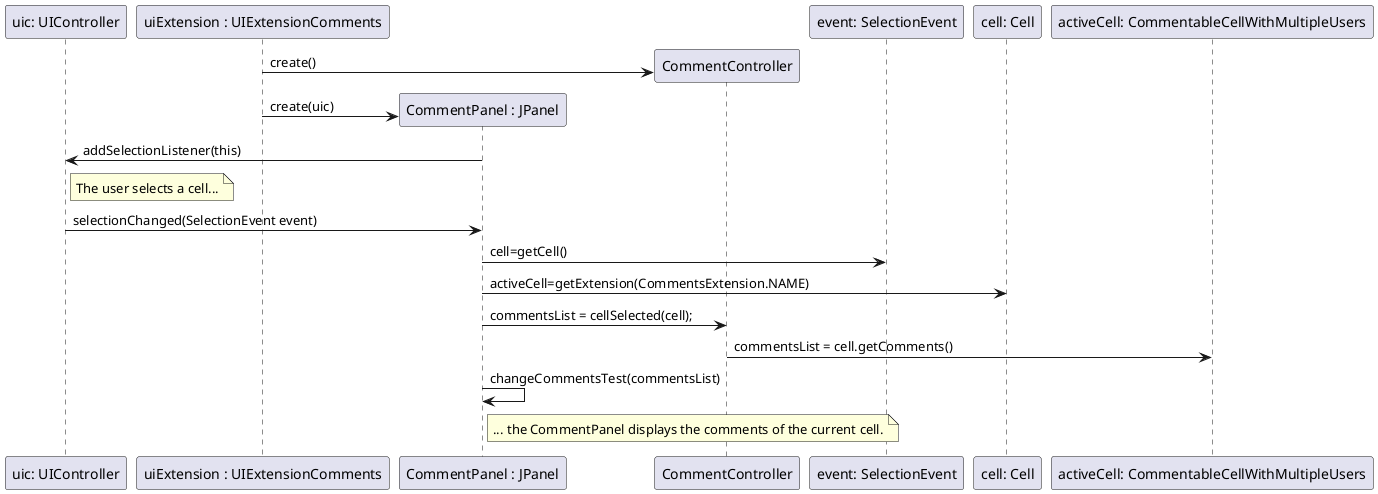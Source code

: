 @startuml core02_01_design2.png
    participant "uic: UIController" as uic
    participant "uiExtension : UIExtensionComments" as UIExt
    participant "CommentPanel : JPanel" as cp
    participant "CommentController" as ctrl
    participant "event: SelectionEvent" as event
    participant "cell: Cell" as cell
    participant "activeCell: CommentableCellWithMultipleUsers" as activeCell

    create ctrl
    UIExt -> ctrl: create()
    
    create cp
    UIExt -> cp :  create(uic) 
    cp -> uic : addSelectionListener(this)

    note right of uic
        The user selects a cell...
    end note

    uic -> cp : selectionChanged(SelectionEvent event)
    cp -> event : cell=getCell()
    cp -> cell : activeCell=getExtension(CommentsExtension.NAME)

    cp -> ctrl : commentsList = cellSelected(cell);
    ctrl -> activeCell : commentsList = cell.getComments()
    cp -> cp : changeCommentsTest(commentsList)

    note right of cp
        ... the CommentPanel displays the comments of the current cell.
    end note

@enduml